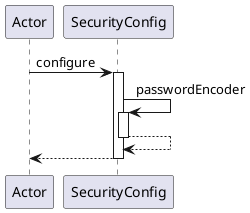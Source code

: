 @startuml
participant Actor
Actor -> SecurityConfig : configure
activate SecurityConfig
SecurityConfig -> SecurityConfig : passwordEncoder
activate SecurityConfig
SecurityConfig --> SecurityConfig
deactivate SecurityConfig
return
@enduml